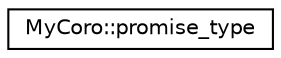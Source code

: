 digraph "Graphical Class Hierarchy"
{
  edge [fontname="Helvetica",fontsize="10",labelfontname="Helvetica",labelfontsize="10"];
  node [fontname="Helvetica",fontsize="10",shape=record];
  rankdir="LR";
  Node0 [label="MyCoro::promise_type",height=0.2,width=0.4,color="black", fillcolor="white", style="filled",URL="$struct_my_coro_1_1promise__type.html"];
}
